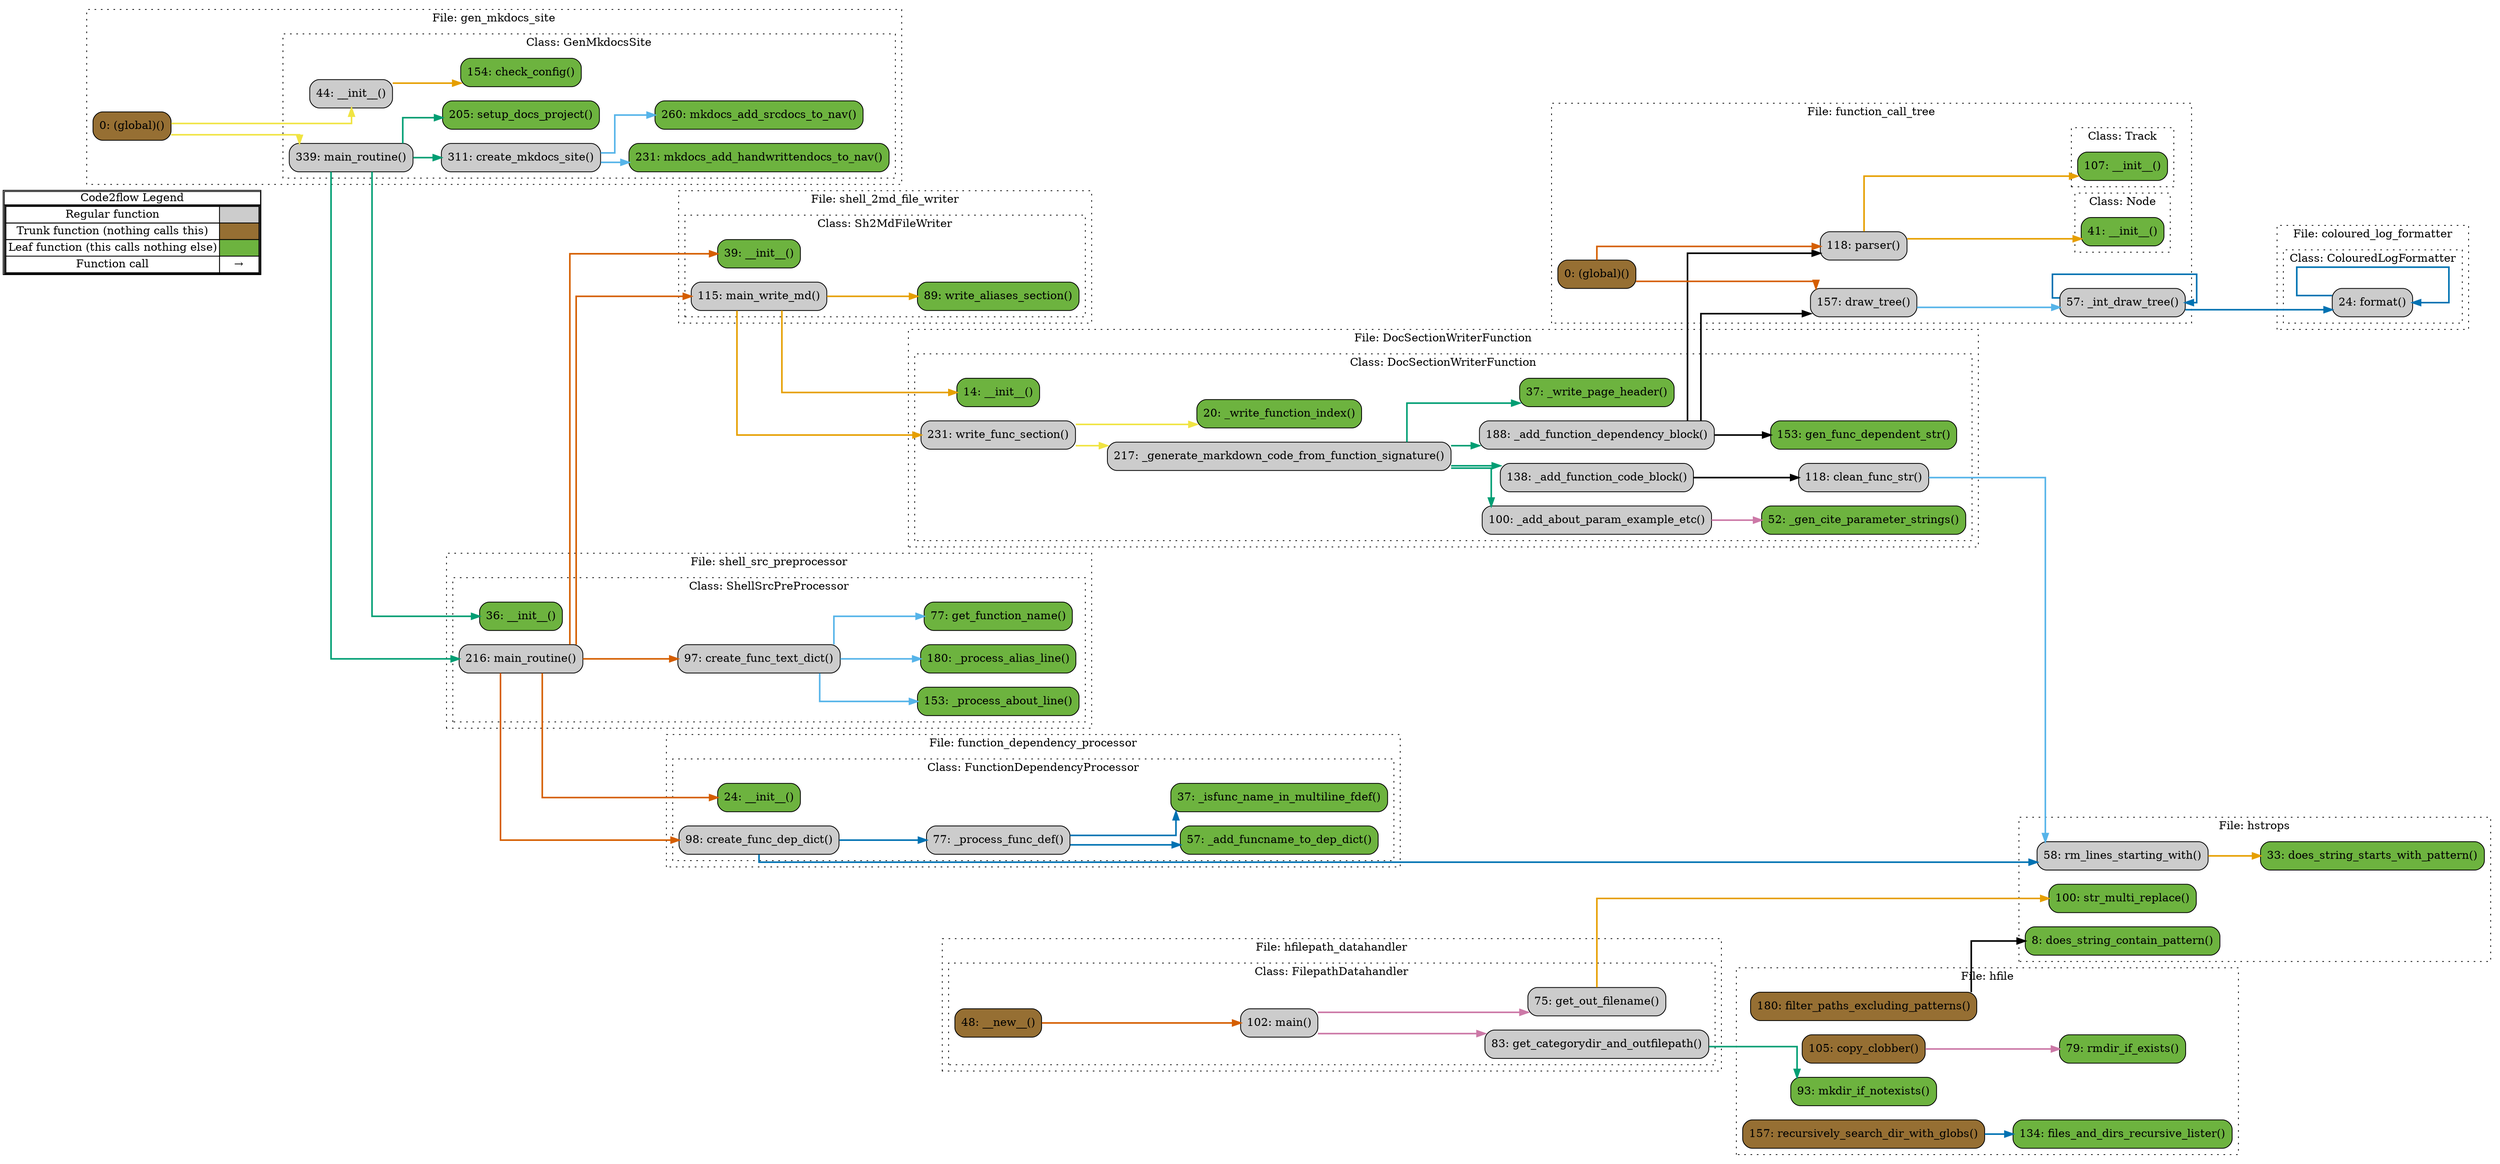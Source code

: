 digraph G {
concentrate=true;
splines="ortho";
rankdir="LR";
subgraph legend{
    rank = min;
    label = "legend";
    Legend [shape=none, margin=0, label = <
        <table cellspacing="0" cellpadding="0" border="1"><tr><td>Code2flow Legend</td></tr><tr><td>
        <table cellspacing="0">
        <tr><td>Regular function</td><td width="50px" bgcolor='#cccccc'></td></tr>
        <tr><td>Trunk function (nothing calls this)</td><td bgcolor='#966F33'></td></tr>
        <tr><td>Leaf function (this calls nothing else)</td><td bgcolor='#6db33f'></td></tr>
        <tr><td>Function call</td><td><font color='black'>&#8594;</font></td></tr>
        </table></td></tr></table>
        >];
}node_31b9640d [label="14: __init__()" name="DocSectionWriterFunction::DocSectionWriterFunction.__init__" shape="rect" style="rounded,filled" fillcolor="#6db33f" ];
node_ab7c8797 [label="100: _add_about_param_example_etc()" name="DocSectionWriterFunction::DocSectionWriterFunction._add_about_param_example_etc" shape="rect" style="rounded,filled" fillcolor="#cccccc" ];
node_48b7e8a8 [label="138: _add_function_code_block()" name="DocSectionWriterFunction::DocSectionWriterFunction._add_function_code_block" shape="rect" style="rounded,filled" fillcolor="#cccccc" ];
node_ab8044c0 [label="188: _add_function_dependency_block()" name="DocSectionWriterFunction::DocSectionWriterFunction._add_function_dependency_block" shape="rect" style="rounded,filled" fillcolor="#cccccc" ];
node_bfd5c5cf [label="52: _gen_cite_parameter_strings()" name="DocSectionWriterFunction::DocSectionWriterFunction._gen_cite_parameter_strings" shape="rect" style="rounded,filled" fillcolor="#6db33f" ];
node_ea11436b [label="217: _generate_markdown_code_from_function_signature()" name="DocSectionWriterFunction::DocSectionWriterFunction._generate_markdown_code_from_function_signature" shape="rect" style="rounded,filled" fillcolor="#cccccc" ];
node_39dd2381 [label="20: _write_function_index()" name="DocSectionWriterFunction::DocSectionWriterFunction._write_function_index" shape="rect" style="rounded,filled" fillcolor="#6db33f" ];
node_8e3ac9bf [label="37: _write_page_header()" name="DocSectionWriterFunction::DocSectionWriterFunction._write_page_header" shape="rect" style="rounded,filled" fillcolor="#6db33f" ];
node_64da623a [label="118: clean_func_str()" name="DocSectionWriterFunction::DocSectionWriterFunction.clean_func_str" shape="rect" style="rounded,filled" fillcolor="#cccccc" ];
node_be88d377 [label="153: gen_func_dependent_str()" name="DocSectionWriterFunction::DocSectionWriterFunction.gen_func_dependent_str" shape="rect" style="rounded,filled" fillcolor="#6db33f" ];
node_d8251ea4 [label="231: write_func_section()" name="DocSectionWriterFunction::DocSectionWriterFunction.write_func_section" shape="rect" style="rounded,filled" fillcolor="#cccccc" ];
node_e8e8688d [label="24: format()" name="coloured_log_formatter::ColouredLogFormatter.format" shape="rect" style="rounded,filled" fillcolor="#cccccc" ];
node_097c1d9e [label="0: (global)()" name="function_call_tree::(global)" shape="rect" style="rounded,filled" fillcolor="#966F33" ];
node_961b1474 [label="41: __init__()" name="function_call_tree::Node.__init__" shape="rect" style="rounded,filled" fillcolor="#6db33f" ];
node_6c805b1b [label="107: __init__()" name="function_call_tree::Track.__init__" shape="rect" style="rounded,filled" fillcolor="#6db33f" ];
node_24a32425 [label="57: _int_draw_tree()" name="function_call_tree::_int_draw_tree" shape="rect" style="rounded,filled" fillcolor="#cccccc" ];
node_2fa33432 [label="157: draw_tree()" name="function_call_tree::draw_tree" shape="rect" style="rounded,filled" fillcolor="#cccccc" ];
node_9a026891 [label="118: parser()" name="function_call_tree::parser" shape="rect" style="rounded,filled" fillcolor="#cccccc" ];
node_2743affb [label="24: __init__()" name="function_dependency_processor::FunctionDependencyProcessor.__init__" shape="rect" style="rounded,filled" fillcolor="#6db33f" ];
node_9f944d14 [label="57: _add_funcname_to_dep_dict()" name="function_dependency_processor::FunctionDependencyProcessor._add_funcname_to_dep_dict" shape="rect" style="rounded,filled" fillcolor="#6db33f" ];
node_fa376a78 [label="37: _isfunc_name_in_multiline_fdef()" name="function_dependency_processor::FunctionDependencyProcessor._isfunc_name_in_multiline_fdef" shape="rect" style="rounded,filled" fillcolor="#6db33f" ];
node_d9818d45 [label="77: _process_func_def()" name="function_dependency_processor::FunctionDependencyProcessor._process_func_def" shape="rect" style="rounded,filled" fillcolor="#cccccc" ];
node_7f14c6f5 [label="98: create_func_dep_dict()" name="function_dependency_processor::FunctionDependencyProcessor.create_func_dep_dict" shape="rect" style="rounded,filled" fillcolor="#cccccc" ];
node_adc94844 [label="0: (global)()" name="gen_mkdocs_site::(global)" shape="rect" style="rounded,filled" fillcolor="#966F33" ];
node_2606f0f9 [label="44: __init__()" name="gen_mkdocs_site::GenMkdocsSite.__init__" shape="rect" style="rounded,filled" fillcolor="#cccccc" ];
node_d6a2b1d1 [label="154: check_config()" name="gen_mkdocs_site::GenMkdocsSite.check_config" shape="rect" style="rounded,filled" fillcolor="#6db33f" ];
node_a7f8460a [label="311: create_mkdocs_site()" name="gen_mkdocs_site::GenMkdocsSite.create_mkdocs_site" shape="rect" style="rounded,filled" fillcolor="#cccccc" ];
node_677fb91b [label="339: main_routine()" name="gen_mkdocs_site::GenMkdocsSite.main_routine" shape="rect" style="rounded,filled" fillcolor="#cccccc" ];
node_f3689510 [label="231: mkdocs_add_handwrittendocs_to_nav()" name="gen_mkdocs_site::GenMkdocsSite.mkdocs_add_handwrittendocs_to_nav" shape="rect" style="rounded,filled" fillcolor="#6db33f" ];
node_a5f649a3 [label="260: mkdocs_add_srcdocs_to_nav()" name="gen_mkdocs_site::GenMkdocsSite.mkdocs_add_srcdocs_to_nav" shape="rect" style="rounded,filled" fillcolor="#6db33f" ];
node_cb6b4186 [label="205: setup_docs_project()" name="gen_mkdocs_site::GenMkdocsSite.setup_docs_project" shape="rect" style="rounded,filled" fillcolor="#6db33f" ];
node_deebd617 [label="105: copy_clobber()" name="hfile::copy_clobber" shape="rect" style="rounded,filled" fillcolor="#966F33" ];
node_ca50f011 [label="134: files_and_dirs_recursive_lister()" name="hfile::files_and_dirs_recursive_lister" shape="rect" style="rounded,filled" fillcolor="#6db33f" ];
node_1ab85ff8 [label="180: filter_paths_excluding_patterns()" name="hfile::filter_paths_excluding_patterns" shape="rect" style="rounded,filled" fillcolor="#966F33" ];
node_a6f13cac [label="93: mkdir_if_notexists()" name="hfile::mkdir_if_notexists" shape="rect" style="rounded,filled" fillcolor="#6db33f" ];
node_4ec6220d [label="157: recursively_search_dir_with_globs()" name="hfile::recursively_search_dir_with_globs" shape="rect" style="rounded,filled" fillcolor="#966F33" ];
node_8e922e78 [label="79: rmdir_if_exists()" name="hfile::rmdir_if_exists" shape="rect" style="rounded,filled" fillcolor="#6db33f" ];
node_da704ff6 [label="48: __new__()" name="hfilepath_datahandler::FilepathDatahandler.__new__" shape="rect" style="rounded,filled" fillcolor="#966F33" ];
node_abc71c43 [label="83: get_categorydir_and_outfilepath()" name="hfilepath_datahandler::FilepathDatahandler.get_categorydir_and_outfilepath" shape="rect" style="rounded,filled" fillcolor="#cccccc" ];
node_7f48c831 [label="75: get_out_filename()" name="hfilepath_datahandler::FilepathDatahandler.get_out_filename" shape="rect" style="rounded,filled" fillcolor="#cccccc" ];
node_6ce24e37 [label="102: main()" name="hfilepath_datahandler::FilepathDatahandler.main" shape="rect" style="rounded,filled" fillcolor="#cccccc" ];
node_5ac3a0b4 [label="8: does_string_contain_pattern()" name="hstrops::does_string_contain_pattern" shape="rect" style="rounded,filled" fillcolor="#6db33f" ];
node_7cadd7b7 [label="33: does_string_starts_with_pattern()" name="hstrops::does_string_starts_with_pattern" shape="rect" style="rounded,filled" fillcolor="#6db33f" ];
node_13f0add9 [label="58: rm_lines_starting_with()" name="hstrops::rm_lines_starting_with" shape="rect" style="rounded,filled" fillcolor="#cccccc" ];
node_337e953d [label="100: str_multi_replace()" name="hstrops::str_multi_replace" shape="rect" style="rounded,filled" fillcolor="#6db33f" ];
node_9bd14c56 [label="39: __init__()" name="shell_2md_file_writer::Sh2MdFileWriter.__init__" shape="rect" style="rounded,filled" fillcolor="#6db33f" ];
node_6f5ebc91 [label="115: main_write_md()" name="shell_2md_file_writer::Sh2MdFileWriter.main_write_md" shape="rect" style="rounded,filled" fillcolor="#cccccc" ];
node_b4cc3bf9 [label="89: write_aliases_section()" name="shell_2md_file_writer::Sh2MdFileWriter.write_aliases_section" shape="rect" style="rounded,filled" fillcolor="#6db33f" ];
node_40501349 [label="36: __init__()" name="shell_src_preprocessor::ShellSrcPreProcessor.__init__" shape="rect" style="rounded,filled" fillcolor="#6db33f" ];
node_e0c2158b [label="153: _process_about_line()" name="shell_src_preprocessor::ShellSrcPreProcessor._process_about_line" shape="rect" style="rounded,filled" fillcolor="#6db33f" ];
node_bfa193fb [label="180: _process_alias_line()" name="shell_src_preprocessor::ShellSrcPreProcessor._process_alias_line" shape="rect" style="rounded,filled" fillcolor="#6db33f" ];
node_243ac042 [label="97: create_func_text_dict()" name="shell_src_preprocessor::ShellSrcPreProcessor.create_func_text_dict" shape="rect" style="rounded,filled" fillcolor="#cccccc" ];
node_63b00658 [label="77: get_function_name()" name="shell_src_preprocessor::ShellSrcPreProcessor.get_function_name" shape="rect" style="rounded,filled" fillcolor="#6db33f" ];
node_286fa14e [label="216: main_routine()" name="shell_src_preprocessor::ShellSrcPreProcessor.main_routine" shape="rect" style="rounded,filled" fillcolor="#cccccc" ];
node_ab7c8797 -> node_bfd5c5cf [color="#CC79A7" penwidth="2"];
node_48b7e8a8 -> node_64da623a [color="#000000" penwidth="2"];
node_ab8044c0 -> node_be88d377 [color="#000000" penwidth="2"];
node_ab8044c0 -> node_2fa33432 [color="#000000" penwidth="2"];
node_ab8044c0 -> node_9a026891 [color="#000000" penwidth="2"];
node_ea11436b -> node_ab7c8797 [color="#009E73" penwidth="2"];
node_ea11436b -> node_48b7e8a8 [color="#009E73" penwidth="2"];
node_ea11436b -> node_ab8044c0 [color="#009E73" penwidth="2"];
node_ea11436b -> node_8e3ac9bf [color="#009E73" penwidth="2"];
node_64da623a -> node_13f0add9 [color="#56B4E9" penwidth="2"];
node_d8251ea4 -> node_ea11436b [color="#F0E442" penwidth="2"];
node_d8251ea4 -> node_39dd2381 [color="#F0E442" penwidth="2"];
node_e8e8688d -> node_e8e8688d [color="#0072B2" penwidth="2"];
node_097c1d9e -> node_2fa33432 [color="#D55E00" penwidth="2"];
node_097c1d9e -> node_9a026891 [color="#D55E00" penwidth="2"];
node_24a32425 -> node_e8e8688d [color="#0072B2" penwidth="2"];
node_24a32425 -> node_e8e8688d [color="#0072B2" penwidth="2"];
node_24a32425 -> node_24a32425 [color="#0072B2" penwidth="2"];
node_24a32425 -> node_24a32425 [color="#0072B2" penwidth="2"];
node_2fa33432 -> node_24a32425 [color="#56B4E9" penwidth="2"];
node_2fa33432 -> node_24a32425 [color="#56B4E9" penwidth="2"];
node_9a026891 -> node_961b1474 [color="#E69F00" penwidth="2"];
node_9a026891 -> node_6c805b1b [color="#E69F00" penwidth="2"];
node_d9818d45 -> node_9f944d14 [color="#0072B2" penwidth="2"];
node_d9818d45 -> node_fa376a78 [color="#0072B2" penwidth="2"];
node_7f14c6f5 -> node_d9818d45 [color="#0072B2" penwidth="2"];
node_7f14c6f5 -> node_13f0add9 [color="#0072B2" penwidth="2"];
node_adc94844 -> node_2606f0f9 [color="#F0E442" penwidth="2"];
node_adc94844 -> node_677fb91b [color="#F0E442" penwidth="2"];
node_2606f0f9 -> node_d6a2b1d1 [color="#E69F00" penwidth="2"];
node_a7f8460a -> node_f3689510 [color="#56B4E9" penwidth="2"];
node_a7f8460a -> node_a5f649a3 [color="#56B4E9" penwidth="2"];
node_677fb91b -> node_a7f8460a [color="#009E73" penwidth="2"];
node_677fb91b -> node_cb6b4186 [color="#009E73" penwidth="2"];
node_677fb91b -> node_40501349 [color="#009E73" penwidth="2"];
node_677fb91b -> node_286fa14e [color="#009E73" penwidth="2"];
node_deebd617 -> node_8e922e78 [color="#CC79A7" penwidth="2"];
node_1ab85ff8 -> node_5ac3a0b4 [color="#000000" penwidth="2"];
node_4ec6220d -> node_ca50f011 [color="#0072B2" penwidth="2"];
node_da704ff6 -> node_6ce24e37 [color="#D55E00" penwidth="2"];
node_abc71c43 -> node_a6f13cac [color="#009E73" penwidth="2"];
node_7f48c831 -> node_337e953d [color="#E69F00" penwidth="2"];
node_6ce24e37 -> node_abc71c43 [color="#CC79A7" penwidth="2"];
node_6ce24e37 -> node_7f48c831 [color="#CC79A7" penwidth="2"];
node_13f0add9 -> node_7cadd7b7 [color="#E69F00" penwidth="2"];
node_6f5ebc91 -> node_31b9640d [color="#E69F00" penwidth="2"];
node_6f5ebc91 -> node_d8251ea4 [color="#E69F00" penwidth="2"];
node_6f5ebc91 -> node_b4cc3bf9 [color="#E69F00" penwidth="2"];
node_243ac042 -> node_e0c2158b [color="#56B4E9" penwidth="2"];
node_243ac042 -> node_bfa193fb [color="#56B4E9" penwidth="2"];
node_243ac042 -> node_63b00658 [color="#56B4E9" penwidth="2"];
node_286fa14e -> node_2743affb [color="#D55E00" penwidth="2"];
node_286fa14e -> node_7f14c6f5 [color="#D55E00" penwidth="2"];
node_286fa14e -> node_9bd14c56 [color="#D55E00" penwidth="2"];
node_286fa14e -> node_6f5ebc91 [color="#D55E00" penwidth="2"];
node_286fa14e -> node_243ac042 [color="#D55E00" penwidth="2"];
subgraph cluster_6b324109 {
    label="File: DocSectionWriterFunction";
    name="DocSectionWriterFunction";
    style="filled";
    graph[style=dotted];
    subgraph cluster_1e64b514 {
        node_31b9640d node_39dd2381 node_8e3ac9bf node_bfd5c5cf node_ab7c8797 node_64da623a node_48b7e8a8 node_be88d377 node_ab8044c0 node_ea11436b node_d8251ea4;
        label="Class: DocSectionWriterFunction";
        name="DocSectionWriterFunction";
        style="filled";
        graph[style=dotted];
    };
};
subgraph cluster_f325dcfe {
    label="File: coloured_log_formatter";
    name="coloured_log_formatter";
    style="filled";
    graph[style=dotted];
    subgraph cluster_b46d5e2d {
        node_e8e8688d;
        label="Class: ColouredLogFormatter";
        name="ColouredLogFormatter";
        style="filled";
        graph[style=dotted];
    };
};
subgraph cluster_fc665304 {
    node_24a32425 node_9a026891 node_2fa33432 node_097c1d9e;
    label="File: function_call_tree";
    name="function_call_tree";
    style="filled";
    graph[style=dotted];
    subgraph cluster_5e237348 {
        node_961b1474;
        label="Class: Node";
        name="Node";
        style="filled";
        graph[style=dotted];
    };
    subgraph cluster_bbce6772 {
        node_6c805b1b;
        label="Class: Track";
        name="Track";
        style="filled";
        graph[style=dotted];
    };
};
subgraph cluster_a0e2ab99 {
    label="File: function_dependency_processor";
    name="function_dependency_processor";
    style="filled";
    graph[style=dotted];
    subgraph cluster_a138b76f {
        node_2743affb node_fa376a78 node_9f944d14 node_d9818d45 node_7f14c6f5;
        label="Class: FunctionDependencyProcessor";
        name="FunctionDependencyProcessor";
        style="filled";
        graph[style=dotted];
    };
};
subgraph cluster_fae1a7ac {
    node_adc94844;
    label="File: gen_mkdocs_site";
    name="gen_mkdocs_site";
    style="filled";
    graph[style=dotted];
    subgraph cluster_6a836893 {
        node_2606f0f9 node_d6a2b1d1 node_cb6b4186 node_f3689510 node_a5f649a3 node_a7f8460a node_677fb91b;
        label="Class: GenMkdocsSite";
        name="GenMkdocsSite";
        style="filled";
        graph[style=dotted];
    };
};
subgraph cluster_b4f01fa7 {
    node_8e922e78 node_a6f13cac node_deebd617 node_ca50f011 node_4ec6220d node_1ab85ff8;
    label="File: hfile";
    name="hfile";
    style="filled";
    graph[style=dotted];
};
subgraph cluster_ad5dfb4f {
    label="File: hfilepath_datahandler";
    name="hfilepath_datahandler";
    style="filled";
    graph[style=dotted];
    subgraph cluster_1adca757 {
        node_da704ff6 node_7f48c831 node_abc71c43 node_6ce24e37;
        label="Class: FilepathDatahandler";
        name="FilepathDatahandler";
        style="filled";
        graph[style=dotted];
    };
};
subgraph cluster_03144d65 {
    node_5ac3a0b4 node_7cadd7b7 node_13f0add9 node_337e953d;
    label="File: hstrops";
    name="hstrops";
    style="filled";
    graph[style=dotted];
};
subgraph cluster_90630c43 {
    label="File: shell_2md_file_writer";
    name="shell_2md_file_writer";
    style="filled";
    graph[style=dotted];
    subgraph cluster_ae0968c0 {
        node_9bd14c56 node_b4cc3bf9 node_6f5ebc91;
        label="Class: Sh2MdFileWriter";
        name="Sh2MdFileWriter";
        style="filled";
        graph[style=dotted];
    };
};
subgraph cluster_c60bc6c9 {
    label="File: shell_src_preprocessor";
    name="shell_src_preprocessor";
    style="filled";
    graph[style=dotted];
    subgraph cluster_34444534 {
        node_40501349 node_63b00658 node_243ac042 node_e0c2158b node_bfa193fb node_286fa14e;
        label="Class: ShellSrcPreProcessor";
        name="ShellSrcPreProcessor";
        style="filled";
        graph[style=dotted];
    };
};
}
